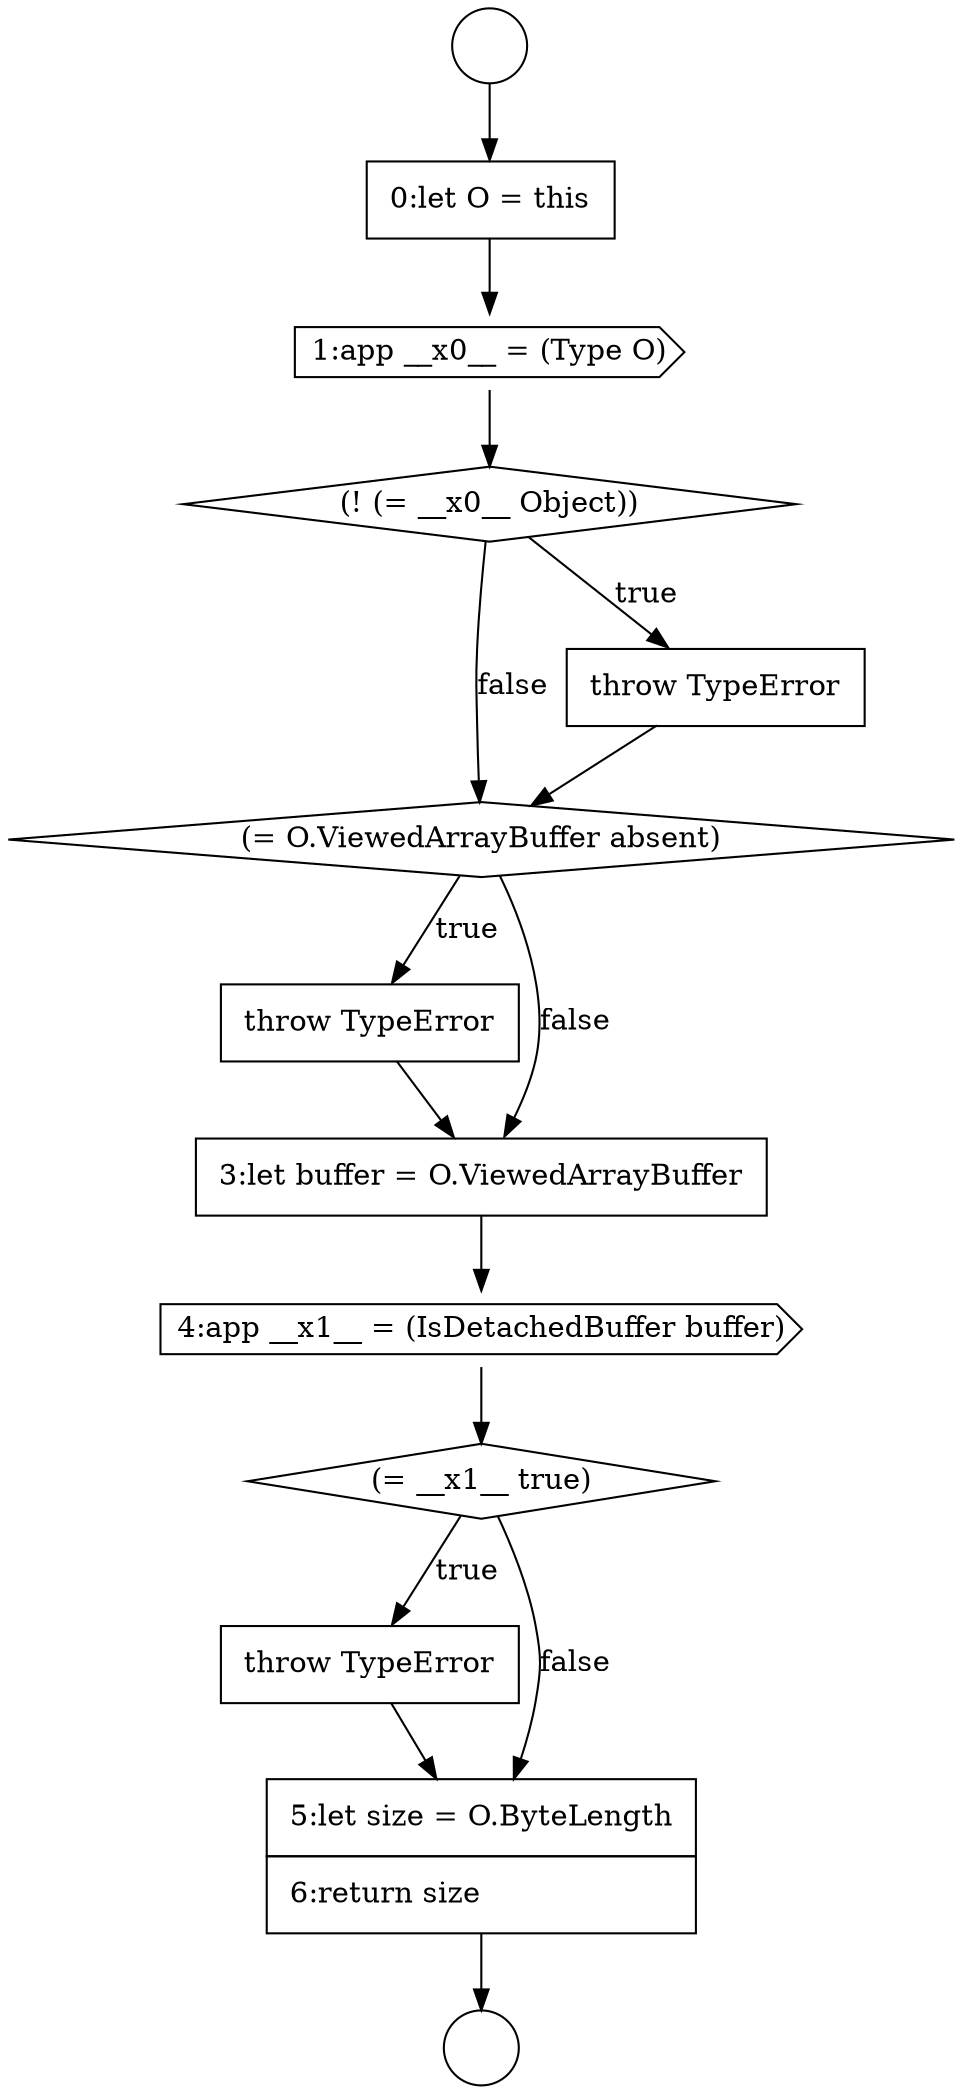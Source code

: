 digraph {
  node15440 [shape=none, margin=0, label=<<font color="black">
    <table border="0" cellborder="1" cellspacing="0" cellpadding="10">
      <tr><td align="left">throw TypeError</td></tr>
    </table>
  </font>> color="black" fillcolor="white" style=filled]
  node15435 [shape=diamond, label=<<font color="black">(= O.ViewedArrayBuffer absent)</font>> color="black" fillcolor="white" style=filled]
  node15441 [shape=none, margin=0, label=<<font color="black">
    <table border="0" cellborder="1" cellspacing="0" cellpadding="10">
      <tr><td align="left">5:let size = O.ByteLength</td></tr>
      <tr><td align="left">6:return size</td></tr>
    </table>
  </font>> color="black" fillcolor="white" style=filled]
  node15430 [shape=circle label=" " color="black" fillcolor="white" style=filled]
  node15431 [shape=none, margin=0, label=<<font color="black">
    <table border="0" cellborder="1" cellspacing="0" cellpadding="10">
      <tr><td align="left">0:let O = this</td></tr>
    </table>
  </font>> color="black" fillcolor="white" style=filled]
  node15433 [shape=diamond, label=<<font color="black">(! (= __x0__ Object))</font>> color="black" fillcolor="white" style=filled]
  node15438 [shape=cds, label=<<font color="black">4:app __x1__ = (IsDetachedBuffer buffer)</font>> color="black" fillcolor="white" style=filled]
  node15432 [shape=cds, label=<<font color="black">1:app __x0__ = (Type O)</font>> color="black" fillcolor="white" style=filled]
  node15429 [shape=circle label=" " color="black" fillcolor="white" style=filled]
  node15434 [shape=none, margin=0, label=<<font color="black">
    <table border="0" cellborder="1" cellspacing="0" cellpadding="10">
      <tr><td align="left">throw TypeError</td></tr>
    </table>
  </font>> color="black" fillcolor="white" style=filled]
  node15439 [shape=diamond, label=<<font color="black">(= __x1__ true)</font>> color="black" fillcolor="white" style=filled]
  node15436 [shape=none, margin=0, label=<<font color="black">
    <table border="0" cellborder="1" cellspacing="0" cellpadding="10">
      <tr><td align="left">throw TypeError</td></tr>
    </table>
  </font>> color="black" fillcolor="white" style=filled]
  node15437 [shape=none, margin=0, label=<<font color="black">
    <table border="0" cellborder="1" cellspacing="0" cellpadding="10">
      <tr><td align="left">3:let buffer = O.ViewedArrayBuffer</td></tr>
    </table>
  </font>> color="black" fillcolor="white" style=filled]
  node15438 -> node15439 [ color="black"]
  node15431 -> node15432 [ color="black"]
  node15433 -> node15434 [label=<<font color="black">true</font>> color="black"]
  node15433 -> node15435 [label=<<font color="black">false</font>> color="black"]
  node15440 -> node15441 [ color="black"]
  node15429 -> node15431 [ color="black"]
  node15437 -> node15438 [ color="black"]
  node15432 -> node15433 [ color="black"]
  node15436 -> node15437 [ color="black"]
  node15434 -> node15435 [ color="black"]
  node15441 -> node15430 [ color="black"]
  node15439 -> node15440 [label=<<font color="black">true</font>> color="black"]
  node15439 -> node15441 [label=<<font color="black">false</font>> color="black"]
  node15435 -> node15436 [label=<<font color="black">true</font>> color="black"]
  node15435 -> node15437 [label=<<font color="black">false</font>> color="black"]
}
